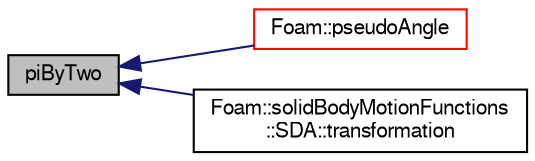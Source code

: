 digraph "piByTwo"
{
  bgcolor="transparent";
  edge [fontname="FreeSans",fontsize="10",labelfontname="FreeSans",labelfontsize="10"];
  node [fontname="FreeSans",fontsize="10",shape=record];
  rankdir="LR";
  Node1 [label="piByTwo",height=0.2,width=0.4,color="black", fillcolor="grey75", style="filled" fontcolor="black"];
  Node1 -> Node2 [dir="back",color="midnightblue",fontsize="10",style="solid",fontname="FreeSans"];
  Node2 [label="Foam::pseudoAngle",height=0.2,width=0.4,color="red",URL="$a10237.html#aa9ca3552ea22ee09d1a028d177954ed0",tooltip="Estimate angle of vec in coordinate system (e0, e1, e0^e1). "];
  Node1 -> Node3 [dir="back",color="midnightblue",fontsize="10",style="solid",fontname="FreeSans"];
  Node3 [label="Foam::solidBodyMotionFunctions\l::SDA::transformation",height=0.2,width=0.4,color="black",URL="$a02187.html#a81f0dd436b8f71ebb3ed3d093d828a2f",tooltip="Return the solid-body motion transformation septernion. "];
}
